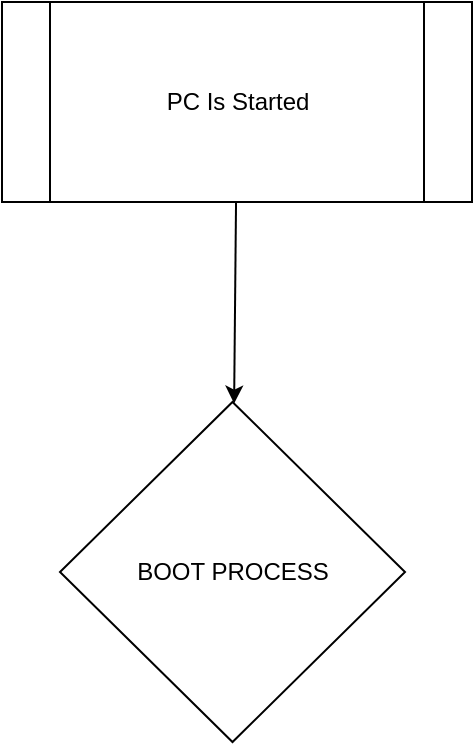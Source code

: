 <mxfile>
    <diagram id="qEw1rYtNSf6WOmNwbWxW" name="Page-1">
        <mxGraphModel dx="1031" dy="815" grid="1" gridSize="10" guides="1" tooltips="1" connect="1" arrows="1" fold="1" page="1" pageScale="1" pageWidth="850" pageHeight="1100" math="0" shadow="0">
            <root>
                <mxCell id="0"/>
                <mxCell id="1" parent="0"/>
                <mxCell id="4" value="" style="edgeStyle=none;html=1;" edge="1" parent="1" source="2" target="3">
                    <mxGeometry relative="1" as="geometry"/>
                </mxCell>
                <mxCell id="2" value="PC Is Started" style="shape=process;whiteSpace=wrap;html=1;backgroundOutline=1;" vertex="1" parent="1">
                    <mxGeometry x="310" y="40" width="235" height="100" as="geometry"/>
                </mxCell>
                <mxCell id="3" value="BOOT PROCESS" style="rhombus;whiteSpace=wrap;html=1;" vertex="1" parent="1">
                    <mxGeometry x="339" y="240" width="172.5" height="170" as="geometry"/>
                </mxCell>
            </root>
        </mxGraphModel>
    </diagram>
</mxfile>